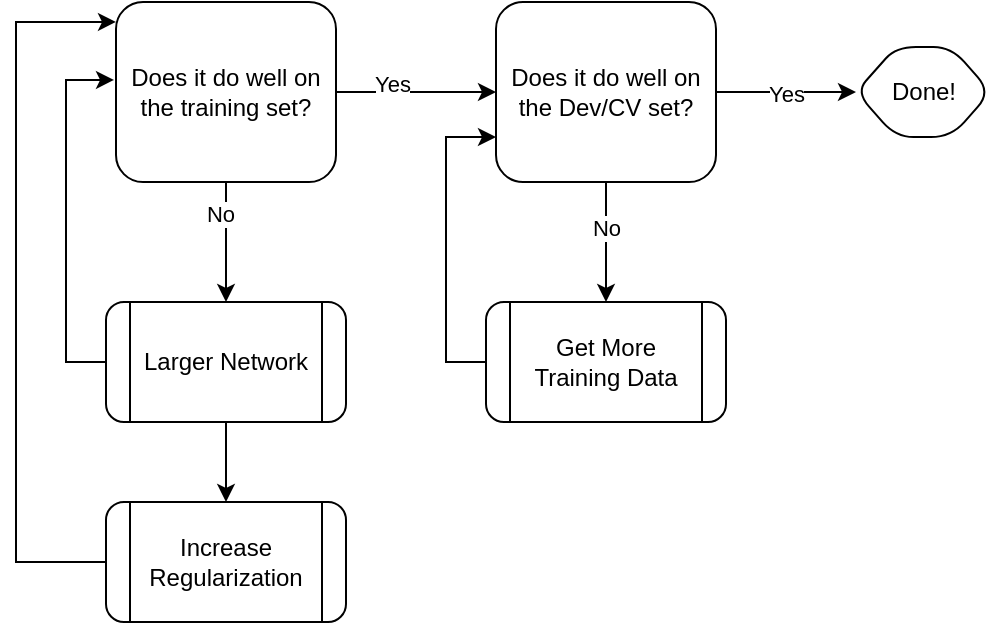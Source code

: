 <mxfile version="20.8.16" type="device"><diagram id="C5RBs43oDa-KdzZeNtuy" name="Page-1"><mxGraphModel dx="1242" dy="878" grid="1" gridSize="10" guides="1" tooltips="1" connect="1" arrows="1" fold="1" page="1" pageScale="1" pageWidth="827" pageHeight="1169" math="0" shadow="0"><root><mxCell id="WIyWlLk6GJQsqaUBKTNV-0"/><mxCell id="WIyWlLk6GJQsqaUBKTNV-1" parent="WIyWlLk6GJQsqaUBKTNV-0"/><mxCell id="2ZAjsbXS09brRS9b72aD-1" value="" style="edgeStyle=orthogonalEdgeStyle;rounded=0;orthogonalLoop=1;jettySize=auto;html=1;" edge="1" parent="WIyWlLk6GJQsqaUBKTNV-1" source="WIyWlLk6GJQsqaUBKTNV-3" target="2ZAjsbXS09brRS9b72aD-0"><mxGeometry relative="1" as="geometry"/></mxCell><mxCell id="2ZAjsbXS09brRS9b72aD-5" value="Yes" style="edgeLabel;html=1;align=center;verticalAlign=middle;resizable=0;points=[];" vertex="1" connectable="0" parent="2ZAjsbXS09brRS9b72aD-1"><mxGeometry x="-0.3" y="4" relative="1" as="geometry"><mxPoint as="offset"/></mxGeometry></mxCell><mxCell id="2ZAjsbXS09brRS9b72aD-12" value="" style="edgeStyle=orthogonalEdgeStyle;rounded=0;orthogonalLoop=1;jettySize=auto;html=1;" edge="1" parent="WIyWlLk6GJQsqaUBKTNV-1" source="WIyWlLk6GJQsqaUBKTNV-3" target="2ZAjsbXS09brRS9b72aD-11"><mxGeometry relative="1" as="geometry"/></mxCell><mxCell id="2ZAjsbXS09brRS9b72aD-13" value="No" style="edgeLabel;html=1;align=center;verticalAlign=middle;resizable=0;points=[];" vertex="1" connectable="0" parent="2ZAjsbXS09brRS9b72aD-12"><mxGeometry x="-0.467" y="-3" relative="1" as="geometry"><mxPoint as="offset"/></mxGeometry></mxCell><mxCell id="WIyWlLk6GJQsqaUBKTNV-3" value="Does it do well on the training set?" style="rounded=1;whiteSpace=wrap;html=1;fontSize=12;glass=0;strokeWidth=1;shadow=0;" parent="WIyWlLk6GJQsqaUBKTNV-1" vertex="1"><mxGeometry x="160" y="80" width="110" height="90" as="geometry"/></mxCell><mxCell id="2ZAjsbXS09brRS9b72aD-3" value="" style="edgeStyle=orthogonalEdgeStyle;rounded=0;orthogonalLoop=1;jettySize=auto;html=1;" edge="1" parent="WIyWlLk6GJQsqaUBKTNV-1" source="2ZAjsbXS09brRS9b72aD-0" target="2ZAjsbXS09brRS9b72aD-2"><mxGeometry relative="1" as="geometry"/></mxCell><mxCell id="2ZAjsbXS09brRS9b72aD-4" value="Yes" style="edgeLabel;html=1;align=center;verticalAlign=middle;resizable=0;points=[];" vertex="1" connectable="0" parent="2ZAjsbXS09brRS9b72aD-3"><mxGeometry y="-1" relative="1" as="geometry"><mxPoint as="offset"/></mxGeometry></mxCell><mxCell id="2ZAjsbXS09brRS9b72aD-9" value="" style="edgeStyle=orthogonalEdgeStyle;rounded=0;orthogonalLoop=1;jettySize=auto;html=1;" edge="1" parent="WIyWlLk6GJQsqaUBKTNV-1" source="2ZAjsbXS09brRS9b72aD-0" target="2ZAjsbXS09brRS9b72aD-8"><mxGeometry relative="1" as="geometry"/></mxCell><mxCell id="2ZAjsbXS09brRS9b72aD-10" value="No" style="edgeLabel;html=1;align=center;verticalAlign=middle;resizable=0;points=[];" vertex="1" connectable="0" parent="2ZAjsbXS09brRS9b72aD-9"><mxGeometry x="-0.233" relative="1" as="geometry"><mxPoint as="offset"/></mxGeometry></mxCell><mxCell id="2ZAjsbXS09brRS9b72aD-0" value="Does it do well on the Dev/CV set?" style="rounded=1;whiteSpace=wrap;html=1;fontSize=12;glass=0;strokeWidth=1;shadow=0;" vertex="1" parent="WIyWlLk6GJQsqaUBKTNV-1"><mxGeometry x="350" y="80" width="110" height="90" as="geometry"/></mxCell><mxCell id="2ZAjsbXS09brRS9b72aD-2" value="Done!" style="shape=hexagon;perimeter=hexagonPerimeter2;whiteSpace=wrap;html=1;fixedSize=1;rounded=1;glass=0;strokeWidth=1;shadow=0;" vertex="1" parent="WIyWlLk6GJQsqaUBKTNV-1"><mxGeometry x="530" y="102.5" width="67.5" height="45" as="geometry"/></mxCell><mxCell id="2ZAjsbXS09brRS9b72aD-14" style="edgeStyle=orthogonalEdgeStyle;rounded=0;orthogonalLoop=1;jettySize=auto;html=1;exitX=0;exitY=0.5;exitDx=0;exitDy=0;entryX=0;entryY=0.75;entryDx=0;entryDy=0;" edge="1" parent="WIyWlLk6GJQsqaUBKTNV-1" source="2ZAjsbXS09brRS9b72aD-8" target="2ZAjsbXS09brRS9b72aD-0"><mxGeometry relative="1" as="geometry"/></mxCell><mxCell id="2ZAjsbXS09brRS9b72aD-8" value="Get More Training Data" style="shape=process;whiteSpace=wrap;html=1;backgroundOutline=1;rounded=1;glass=0;strokeWidth=1;shadow=0;" vertex="1" parent="WIyWlLk6GJQsqaUBKTNV-1"><mxGeometry x="345" y="230" width="120" height="60" as="geometry"/></mxCell><mxCell id="2ZAjsbXS09brRS9b72aD-15" style="edgeStyle=orthogonalEdgeStyle;rounded=0;orthogonalLoop=1;jettySize=auto;html=1;exitX=0;exitY=0.5;exitDx=0;exitDy=0;entryX=-0.009;entryY=0.433;entryDx=0;entryDy=0;entryPerimeter=0;" edge="1" parent="WIyWlLk6GJQsqaUBKTNV-1" source="2ZAjsbXS09brRS9b72aD-11" target="WIyWlLk6GJQsqaUBKTNV-3"><mxGeometry relative="1" as="geometry"/></mxCell><mxCell id="2ZAjsbXS09brRS9b72aD-17" value="" style="edgeStyle=orthogonalEdgeStyle;rounded=0;orthogonalLoop=1;jettySize=auto;html=1;" edge="1" parent="WIyWlLk6GJQsqaUBKTNV-1" source="2ZAjsbXS09brRS9b72aD-11" target="2ZAjsbXS09brRS9b72aD-16"><mxGeometry relative="1" as="geometry"/></mxCell><mxCell id="2ZAjsbXS09brRS9b72aD-11" value="Larger Network" style="shape=process;whiteSpace=wrap;html=1;backgroundOutline=1;rounded=1;glass=0;strokeWidth=1;shadow=0;" vertex="1" parent="WIyWlLk6GJQsqaUBKTNV-1"><mxGeometry x="155" y="230" width="120" height="60" as="geometry"/></mxCell><mxCell id="2ZAjsbXS09brRS9b72aD-18" style="edgeStyle=orthogonalEdgeStyle;rounded=0;orthogonalLoop=1;jettySize=auto;html=1;exitX=0;exitY=0.5;exitDx=0;exitDy=0;entryX=0;entryY=0.111;entryDx=0;entryDy=0;entryPerimeter=0;" edge="1" parent="WIyWlLk6GJQsqaUBKTNV-1" source="2ZAjsbXS09brRS9b72aD-16" target="WIyWlLk6GJQsqaUBKTNV-3"><mxGeometry relative="1" as="geometry"><Array as="points"><mxPoint x="110" y="360"/><mxPoint x="110" y="90"/></Array></mxGeometry></mxCell><mxCell id="2ZAjsbXS09brRS9b72aD-16" value="Increase Regularization" style="shape=process;whiteSpace=wrap;html=1;backgroundOutline=1;rounded=1;glass=0;strokeWidth=1;shadow=0;" vertex="1" parent="WIyWlLk6GJQsqaUBKTNV-1"><mxGeometry x="155" y="330" width="120" height="60" as="geometry"/></mxCell></root></mxGraphModel></diagram></mxfile>